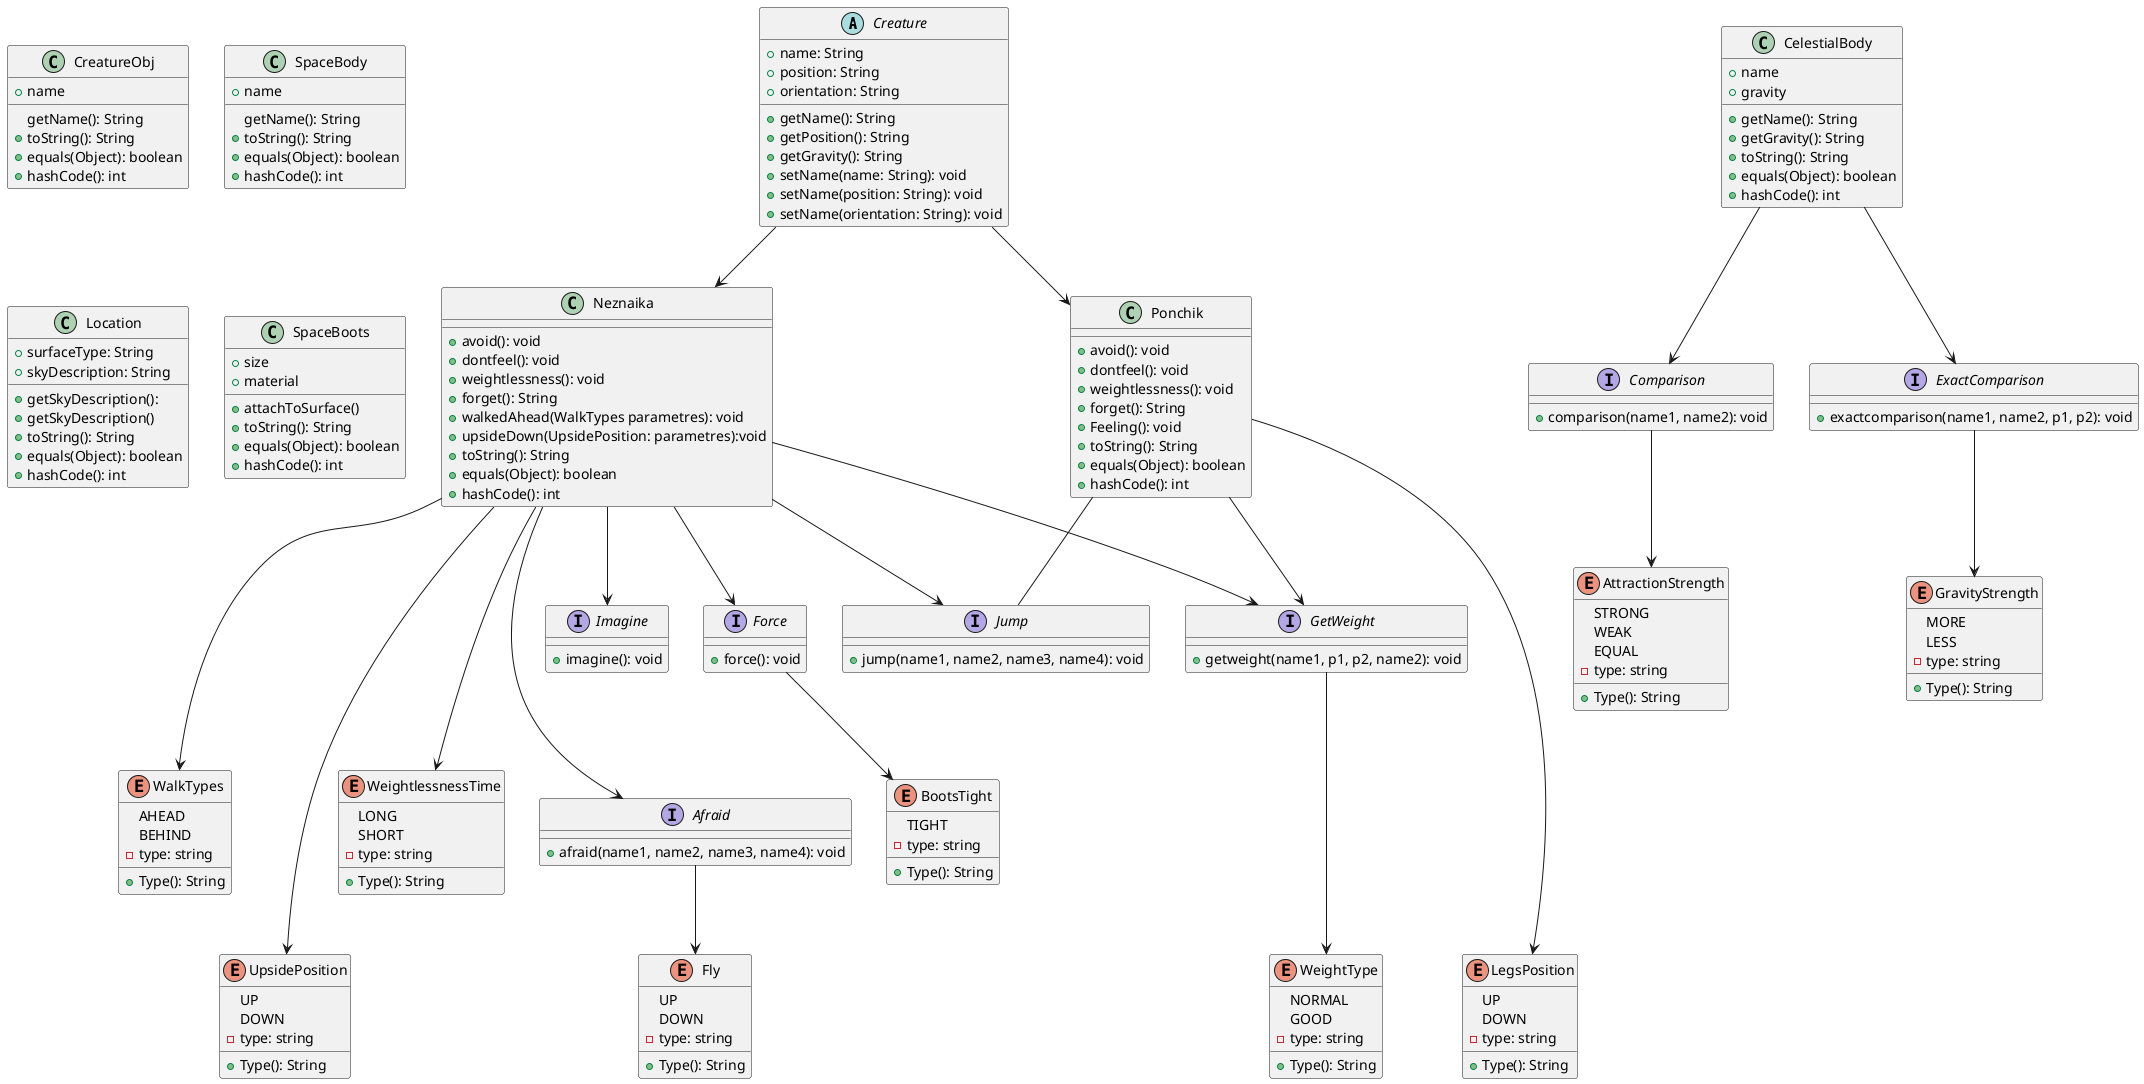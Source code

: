 @startuml
abstract class Creature {
    + name: String
    + position: String
    + orientation: String
    + getName(): String
    + getPosition(): String
    + getGravity(): String
    + setName(name: String): void
    + setName(position: String): void
    + setName(orientation: String): void

}

class Neznaika {
    + avoid(): void
    + dontfeel(): void
    + weightlessness(): void
    + forget(): String
    + walkedAhead(WalkTypes parametres): void
    + upsideDown(UpsidePosition: parametres):void
    + toString(): String
    + equals(Object): boolean
    + hashCode(): int
}
class Ponchik {
    + avoid(): void
    + dontfeel(): void
    + weightlessness(): void
    + forget(): String
    + Feeling(): void
    + toString(): String
    + equals(Object): boolean
    + hashCode(): int
}
enum WalkTypes {
    AHEAD
    BEHIND
    - type: string
    + Type(): String
}
enum WeightType {
    NORMAL
    GOOD
    - type: string
    + Type(): String
}

enum AttractionStrength {
    STRONG
    WEAK
    EQUAL
    - type: string
    + Type(): String
}
enum UpsidePosition {
    UP
    DOWN
    - type: string
    + Type(): String
}
enum BootsTight {
    TIGHT
    - type: string
    + Type(): String
}

enum WeightlessnessTime {
    LONG
    SHORT
    - type: string
    + Type(): String
}
enum GravityStrength {
    MORE
    LESS
    - type: string
    + Type(): String
}
enum LegsPosition {
    UP
    DOWN
    - type: string
    + Type(): String
}
enum Fly {
    UP
    DOWN
    - type: string
    + Type(): String
}


interface GetWeight {
    + getweight(name1, p1, p2, name2): void
}
interface Jump {
    + jump(name1, name2, name3, name4): void
}
interface Afraid {
    + afraid(name1, name2, name3, name4): void
}
interface Imagine {
    + imagine(): void
}

interface Сomparison {
    + comparison(name1, name2): void
}
interface ExactСomparison {
    + exactcomparison(name1, name2, p1, p2): void
}
interface Force {
    + force(): void
}











class СreatureObj {
    + name
    getName(): String
    + toString(): String
    + equals(Object): boolean
    + hashCode(): int
}
class SpaceBody {
    + name
    getName(): String
    + toString(): String
    + equals(Object): boolean
    + hashCode(): int
}


''''''''''''''''''''''''
class Location {
    + surfaceType: String
    + skyDescription: String
    + getSkyDescription():
    + getSkyDescription()
    + toString(): String
    + equals(Object): boolean
    + hashCode(): int
}

class SpaceBoots {
    + size
    + material
    + attachToSurface()
    + toString(): String
    + equals(Object): boolean
    + hashCode(): int
}


class CelestialBody {
    + name
    + gravity
    + getName(): String
    + getGravity(): String
    + toString(): String
    + equals(Object): boolean
    + hashCode(): int
}



Creature --> Neznaika
Creature --> Ponchik


Neznaika --> Imagine
Neznaika ---> Afraid
Neznaika --> GetWeight
Neznaika --> Jump
Ponchik --> GetWeight
Ponchik -- Jump


CelestialBody --> ExactСomparison
CelestialBody --> Сomparison
Neznaika --> Force
Force --> BootsTight
Neznaika ---> WeightlessnessTime
Neznaika ---> WalkTypes
Сomparison --> AttractionStrength
ExactСomparison --> GravityStrength
GetWeight ---> WeightType
Ponchik ----> LegsPosition
Neznaika ----> UpsidePosition
Afraid --> Fly
@enduml

